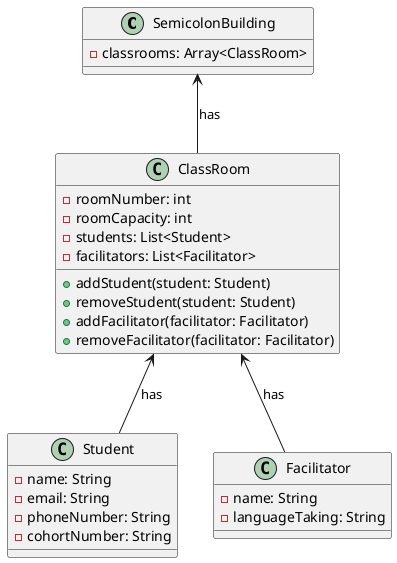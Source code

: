 @startuml
class SemicolonBuilding {
    - classrooms: Array<ClassRoom>
}

class ClassRoom {
    - roomNumber: int
    - roomCapacity: int
    - students: List<Student>
    - facilitators: List<Facilitator>
    + addStudent(student: Student)
    + removeStudent(student: Student)
    + addFacilitator(facilitator: Facilitator)
    + removeFacilitator(facilitator: Facilitator)
}

class Student {
    - name: String
    - email: String
    - phoneNumber: String
    - cohortNumber: String
}

class Facilitator {
    - name: String
    - languageTaking: String
}

SemicolonBuilding <-- ClassRoom: has
ClassRoom <-- Student: has
ClassRoom <-- Facilitator: has
@enduml